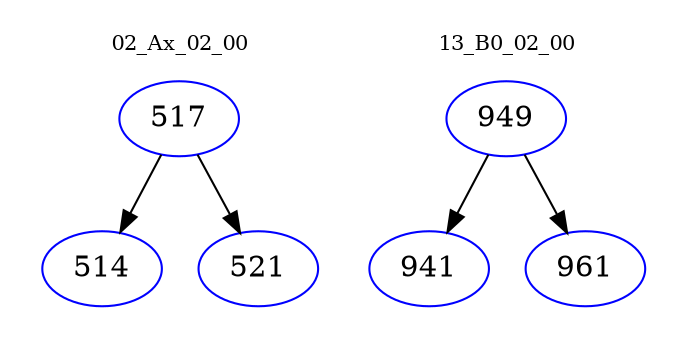 digraph{
subgraph cluster_0 {
color = white
label = "02_Ax_02_00";
fontsize=10;
T0_517 [label="517", color="blue"]
T0_517 -> T0_514 [color="black"]
T0_514 [label="514", color="blue"]
T0_517 -> T0_521 [color="black"]
T0_521 [label="521", color="blue"]
}
subgraph cluster_1 {
color = white
label = "13_B0_02_00";
fontsize=10;
T1_949 [label="949", color="blue"]
T1_949 -> T1_941 [color="black"]
T1_941 [label="941", color="blue"]
T1_949 -> T1_961 [color="black"]
T1_961 [label="961", color="blue"]
}
}
